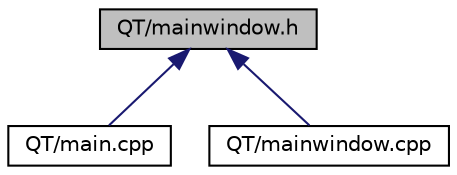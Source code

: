 digraph "QT/mainwindow.h"
{
  edge [fontname="Helvetica",fontsize="10",labelfontname="Helvetica",labelfontsize="10"];
  node [fontname="Helvetica",fontsize="10",shape=record];
  Node14 [label="QT/mainwindow.h",height=0.2,width=0.4,color="black", fillcolor="grey75", style="filled", fontcolor="black"];
  Node14 -> Node15 [dir="back",color="midnightblue",fontsize="10",style="solid",fontname="Helvetica"];
  Node15 [label="QT/main.cpp",height=0.2,width=0.4,color="black", fillcolor="white", style="filled",URL="$main_8cpp.html",tooltip="SM PROJECT. "];
  Node14 -> Node16 [dir="back",color="midnightblue",fontsize="10",style="solid",fontname="Helvetica"];
  Node16 [label="QT/mainwindow.cpp",height=0.2,width=0.4,color="black", fillcolor="white", style="filled",URL="$mainwindow_8cpp.html",tooltip="SM PROJECT. "];
}
